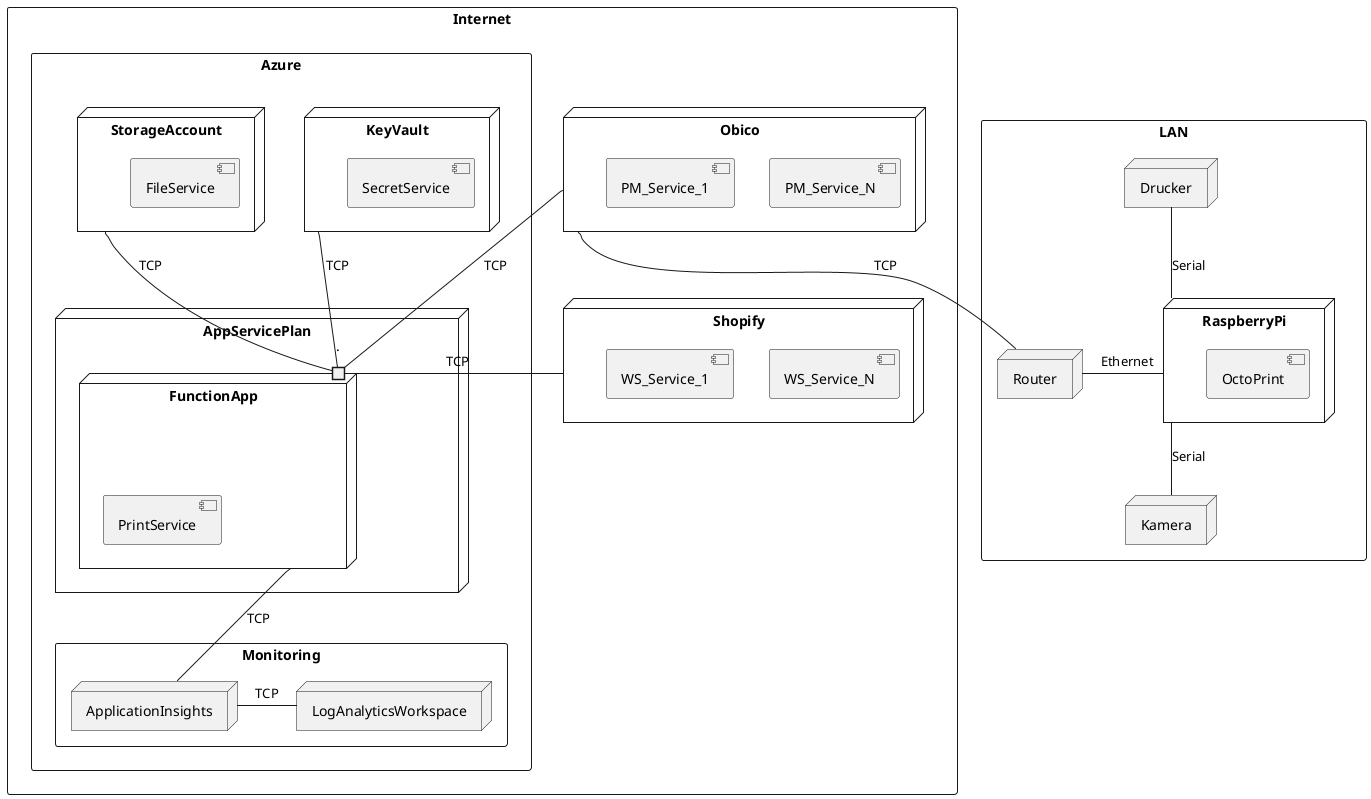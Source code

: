 @startuml DeploymentDiagram

rectangle Internet {
    node Shopify {
        component WS_Service_N
        component WS_Service_1
    }

rectangle Azure {
    node KeyVault {
        component SecretService
    }

    node AppServicePlan {
        node FunctionApp {
            component PrintService
            port .
        }
    }

    rectangle Monitoring {
        node ApplicationInsights {
        }

        node LogAnalyticsWorkspace {
        }
    }

    node StorageAccount {
        component FileService
    }
}

    node Obico {
        component PM_Service_N
        component PM_Service_1
    }
}

rectangle LAN {
    node RaspberryPi {
        component OctoPrint
    }
    node Router
    node Drucker
    node Kamera
}

Shopify -left- . : TCP
KeyVault -down- . : TCP
StorageAccount -down- . : TCP
FunctionApp -down- ApplicationInsights : TCP
ApplicationInsights -right- LogAnalyticsWorkspace : TCP
Obico -down- . : TCP
Obico -down- Router : TCP
Router -right- RaspberryPi : Ethernet
RaspberryPi -up- Drucker : Serial
RaspberryPi -down- Kamera : Serial

@enduml
